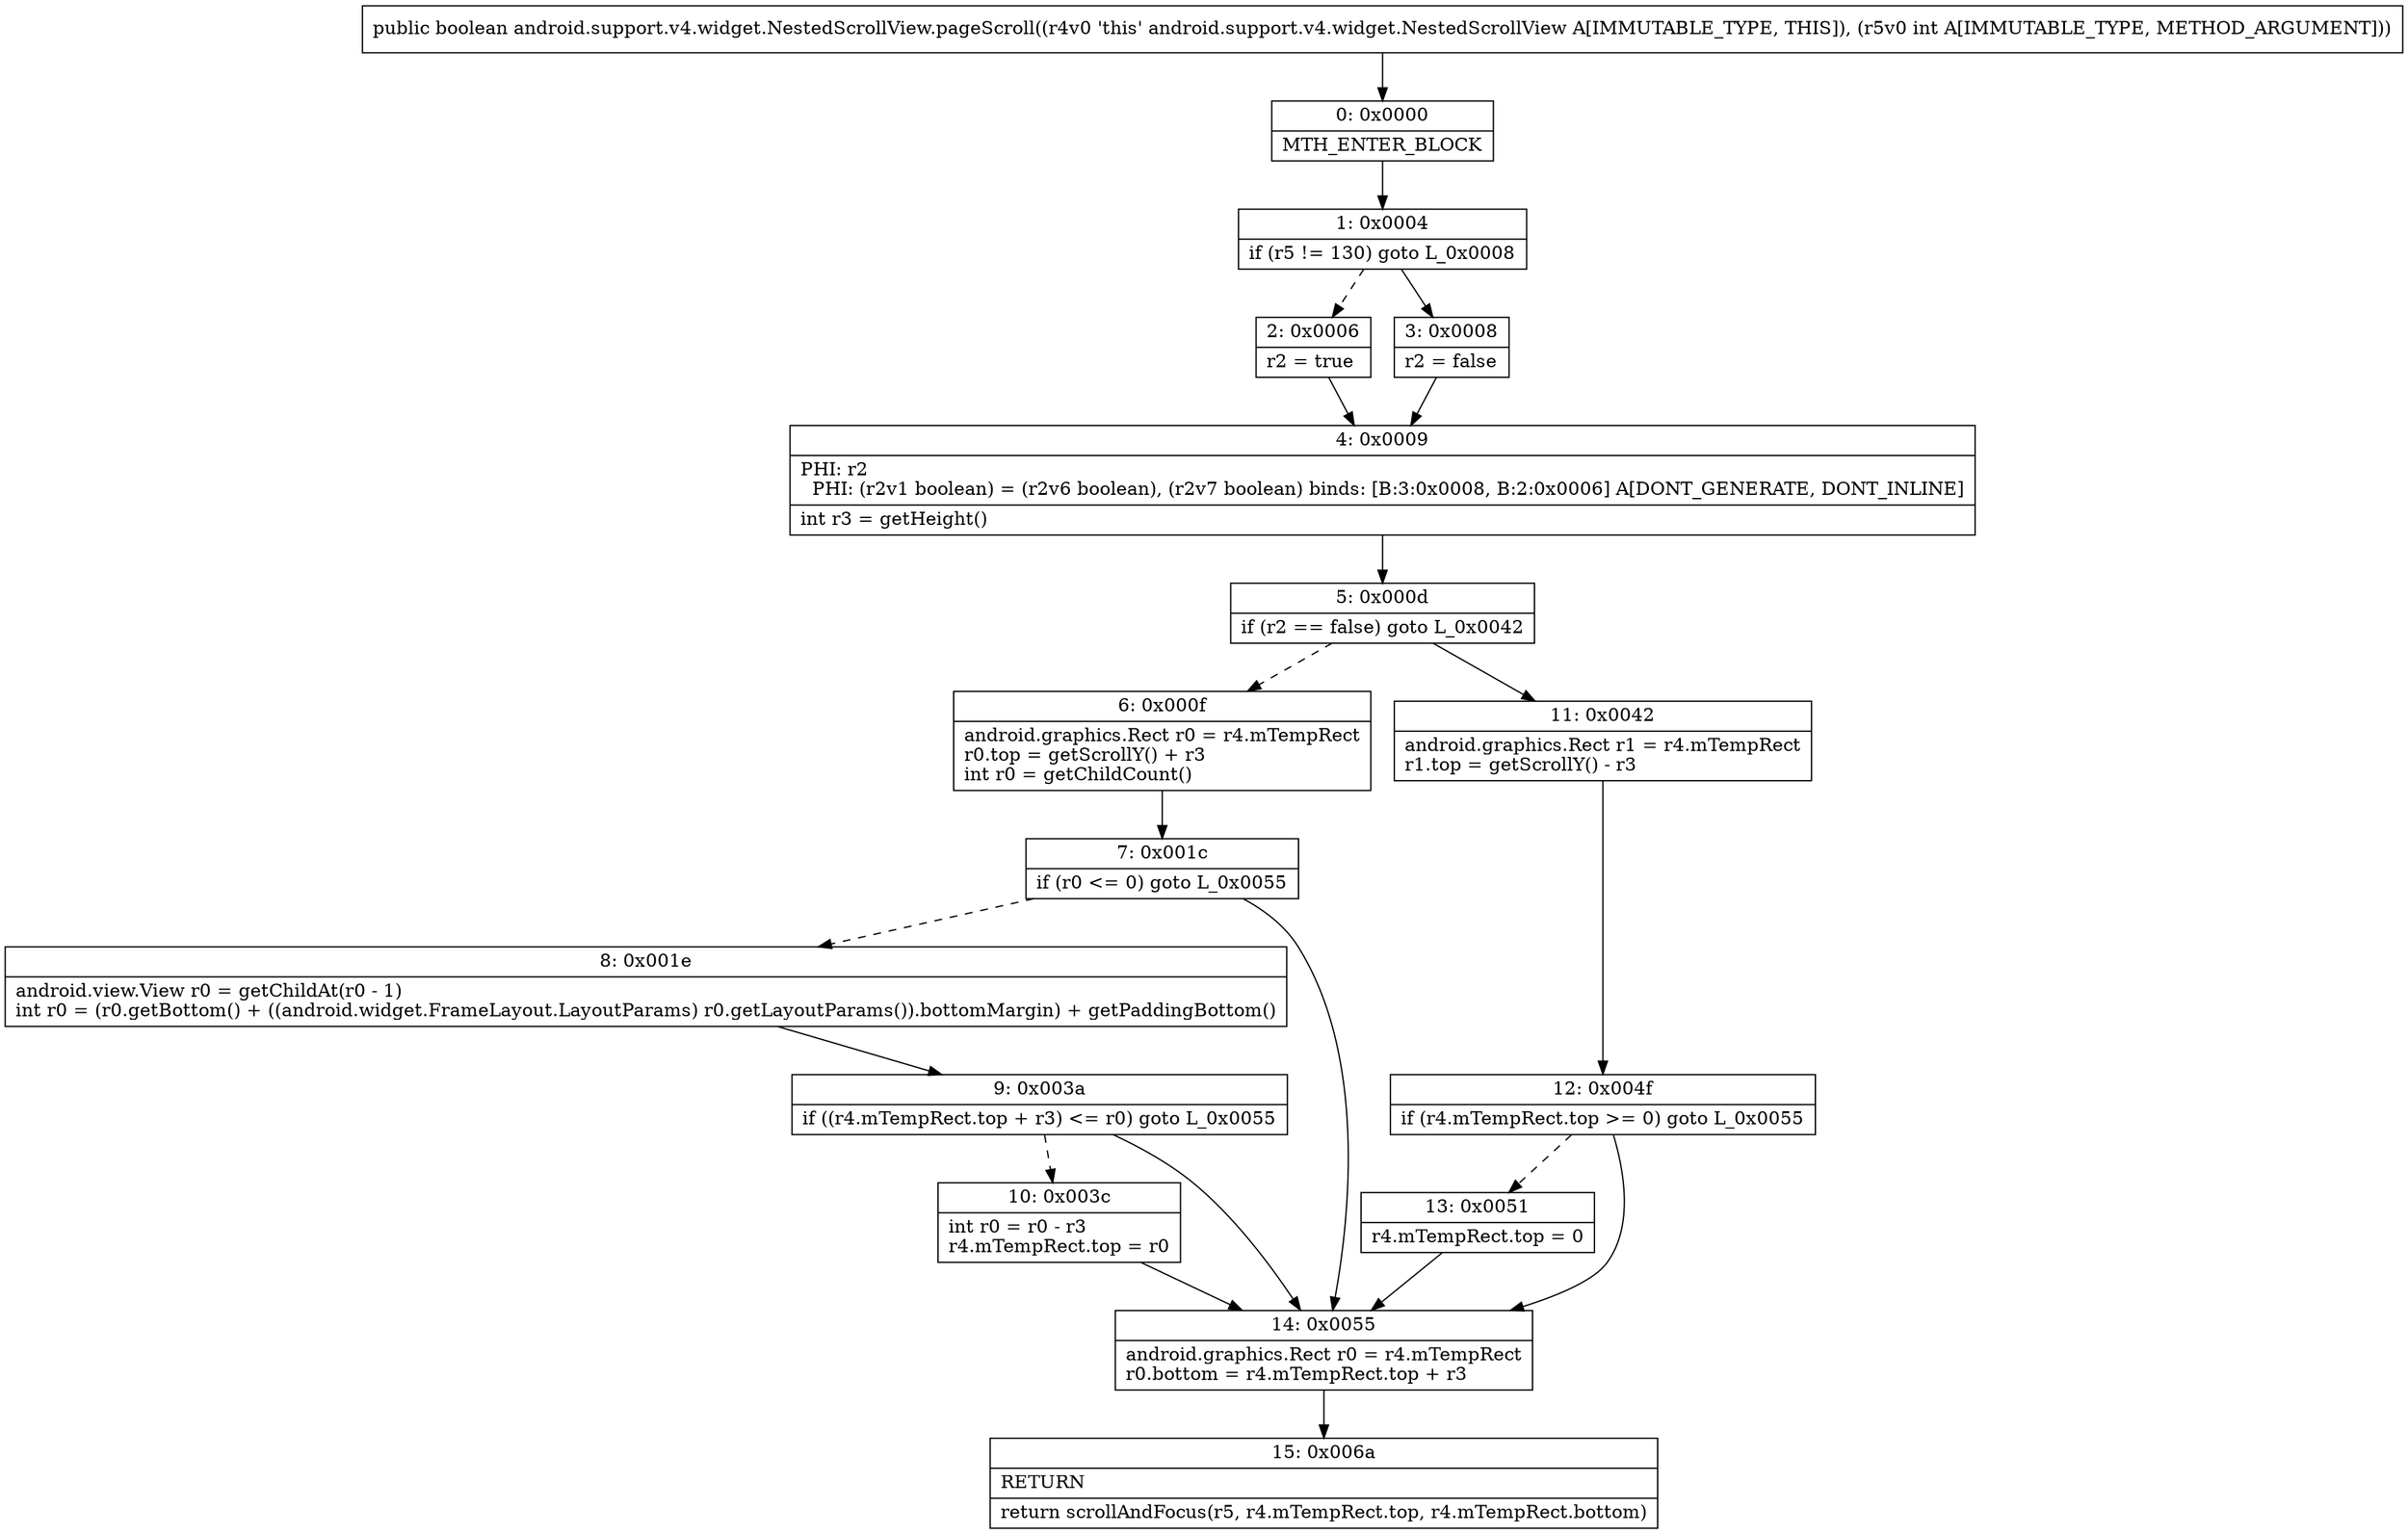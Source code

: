 digraph "CFG forandroid.support.v4.widget.NestedScrollView.pageScroll(I)Z" {
Node_0 [shape=record,label="{0\:\ 0x0000|MTH_ENTER_BLOCK\l}"];
Node_1 [shape=record,label="{1\:\ 0x0004|if (r5 != 130) goto L_0x0008\l}"];
Node_2 [shape=record,label="{2\:\ 0x0006|r2 = true\l}"];
Node_3 [shape=record,label="{3\:\ 0x0008|r2 = false\l}"];
Node_4 [shape=record,label="{4\:\ 0x0009|PHI: r2 \l  PHI: (r2v1 boolean) = (r2v6 boolean), (r2v7 boolean) binds: [B:3:0x0008, B:2:0x0006] A[DONT_GENERATE, DONT_INLINE]\l|int r3 = getHeight()\l}"];
Node_5 [shape=record,label="{5\:\ 0x000d|if (r2 == false) goto L_0x0042\l}"];
Node_6 [shape=record,label="{6\:\ 0x000f|android.graphics.Rect r0 = r4.mTempRect\lr0.top = getScrollY() + r3\lint r0 = getChildCount()\l}"];
Node_7 [shape=record,label="{7\:\ 0x001c|if (r0 \<= 0) goto L_0x0055\l}"];
Node_8 [shape=record,label="{8\:\ 0x001e|android.view.View r0 = getChildAt(r0 \- 1)\lint r0 = (r0.getBottom() + ((android.widget.FrameLayout.LayoutParams) r0.getLayoutParams()).bottomMargin) + getPaddingBottom()\l}"];
Node_9 [shape=record,label="{9\:\ 0x003a|if ((r4.mTempRect.top + r3) \<= r0) goto L_0x0055\l}"];
Node_10 [shape=record,label="{10\:\ 0x003c|int r0 = r0 \- r3\lr4.mTempRect.top = r0\l}"];
Node_11 [shape=record,label="{11\:\ 0x0042|android.graphics.Rect r1 = r4.mTempRect\lr1.top = getScrollY() \- r3\l}"];
Node_12 [shape=record,label="{12\:\ 0x004f|if (r4.mTempRect.top \>= 0) goto L_0x0055\l}"];
Node_13 [shape=record,label="{13\:\ 0x0051|r4.mTempRect.top = 0\l}"];
Node_14 [shape=record,label="{14\:\ 0x0055|android.graphics.Rect r0 = r4.mTempRect\lr0.bottom = r4.mTempRect.top + r3\l}"];
Node_15 [shape=record,label="{15\:\ 0x006a|RETURN\l|return scrollAndFocus(r5, r4.mTempRect.top, r4.mTempRect.bottom)\l}"];
MethodNode[shape=record,label="{public boolean android.support.v4.widget.NestedScrollView.pageScroll((r4v0 'this' android.support.v4.widget.NestedScrollView A[IMMUTABLE_TYPE, THIS]), (r5v0 int A[IMMUTABLE_TYPE, METHOD_ARGUMENT])) }"];
MethodNode -> Node_0;
Node_0 -> Node_1;
Node_1 -> Node_2[style=dashed];
Node_1 -> Node_3;
Node_2 -> Node_4;
Node_3 -> Node_4;
Node_4 -> Node_5;
Node_5 -> Node_6[style=dashed];
Node_5 -> Node_11;
Node_6 -> Node_7;
Node_7 -> Node_8[style=dashed];
Node_7 -> Node_14;
Node_8 -> Node_9;
Node_9 -> Node_10[style=dashed];
Node_9 -> Node_14;
Node_10 -> Node_14;
Node_11 -> Node_12;
Node_12 -> Node_13[style=dashed];
Node_12 -> Node_14;
Node_13 -> Node_14;
Node_14 -> Node_15;
}

